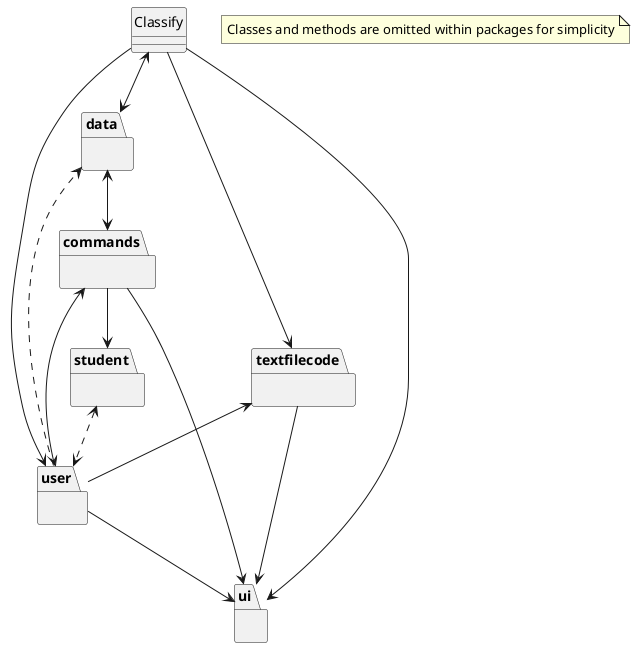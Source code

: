 @startuml MainArchitecture
hide circle

package data {
}
package commands {
}
package textfilecode {
}
package ui {
}
package student {
}
package user {
}

class Classify

Classify --> user
Classify <--> data
Classify --> textfilecode
user <--> commands
data <--> commands
Classify --> ui
textfilecode <-- user
textfilecode --> ui
student <..> user
commands --> student
commands --> ui
user --> ui
user ..> data

note "Classes and methods are omitted within packages for simplicity" as n1

@enduml
